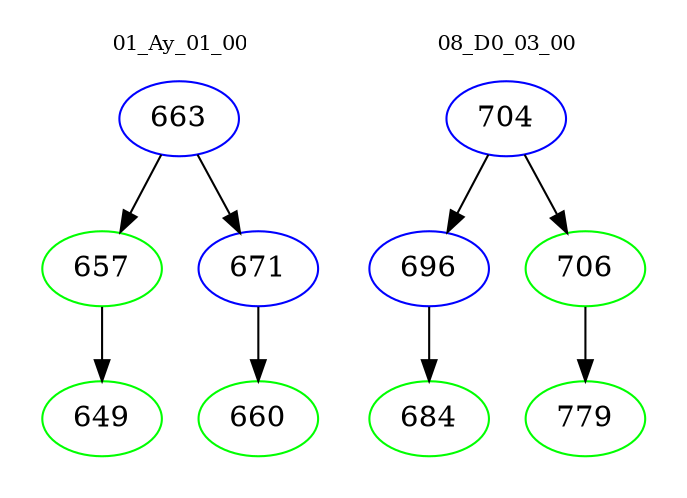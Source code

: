 digraph{
subgraph cluster_0 {
color = white
label = "01_Ay_01_00";
fontsize=10;
T0_663 [label="663", color="blue"]
T0_663 -> T0_657 [color="black"]
T0_657 [label="657", color="green"]
T0_657 -> T0_649 [color="black"]
T0_649 [label="649", color="green"]
T0_663 -> T0_671 [color="black"]
T0_671 [label="671", color="blue"]
T0_671 -> T0_660 [color="black"]
T0_660 [label="660", color="green"]
}
subgraph cluster_1 {
color = white
label = "08_D0_03_00";
fontsize=10;
T1_704 [label="704", color="blue"]
T1_704 -> T1_696 [color="black"]
T1_696 [label="696", color="blue"]
T1_696 -> T1_684 [color="black"]
T1_684 [label="684", color="green"]
T1_704 -> T1_706 [color="black"]
T1_706 [label="706", color="green"]
T1_706 -> T1_779 [color="black"]
T1_779 [label="779", color="green"]
}
}
